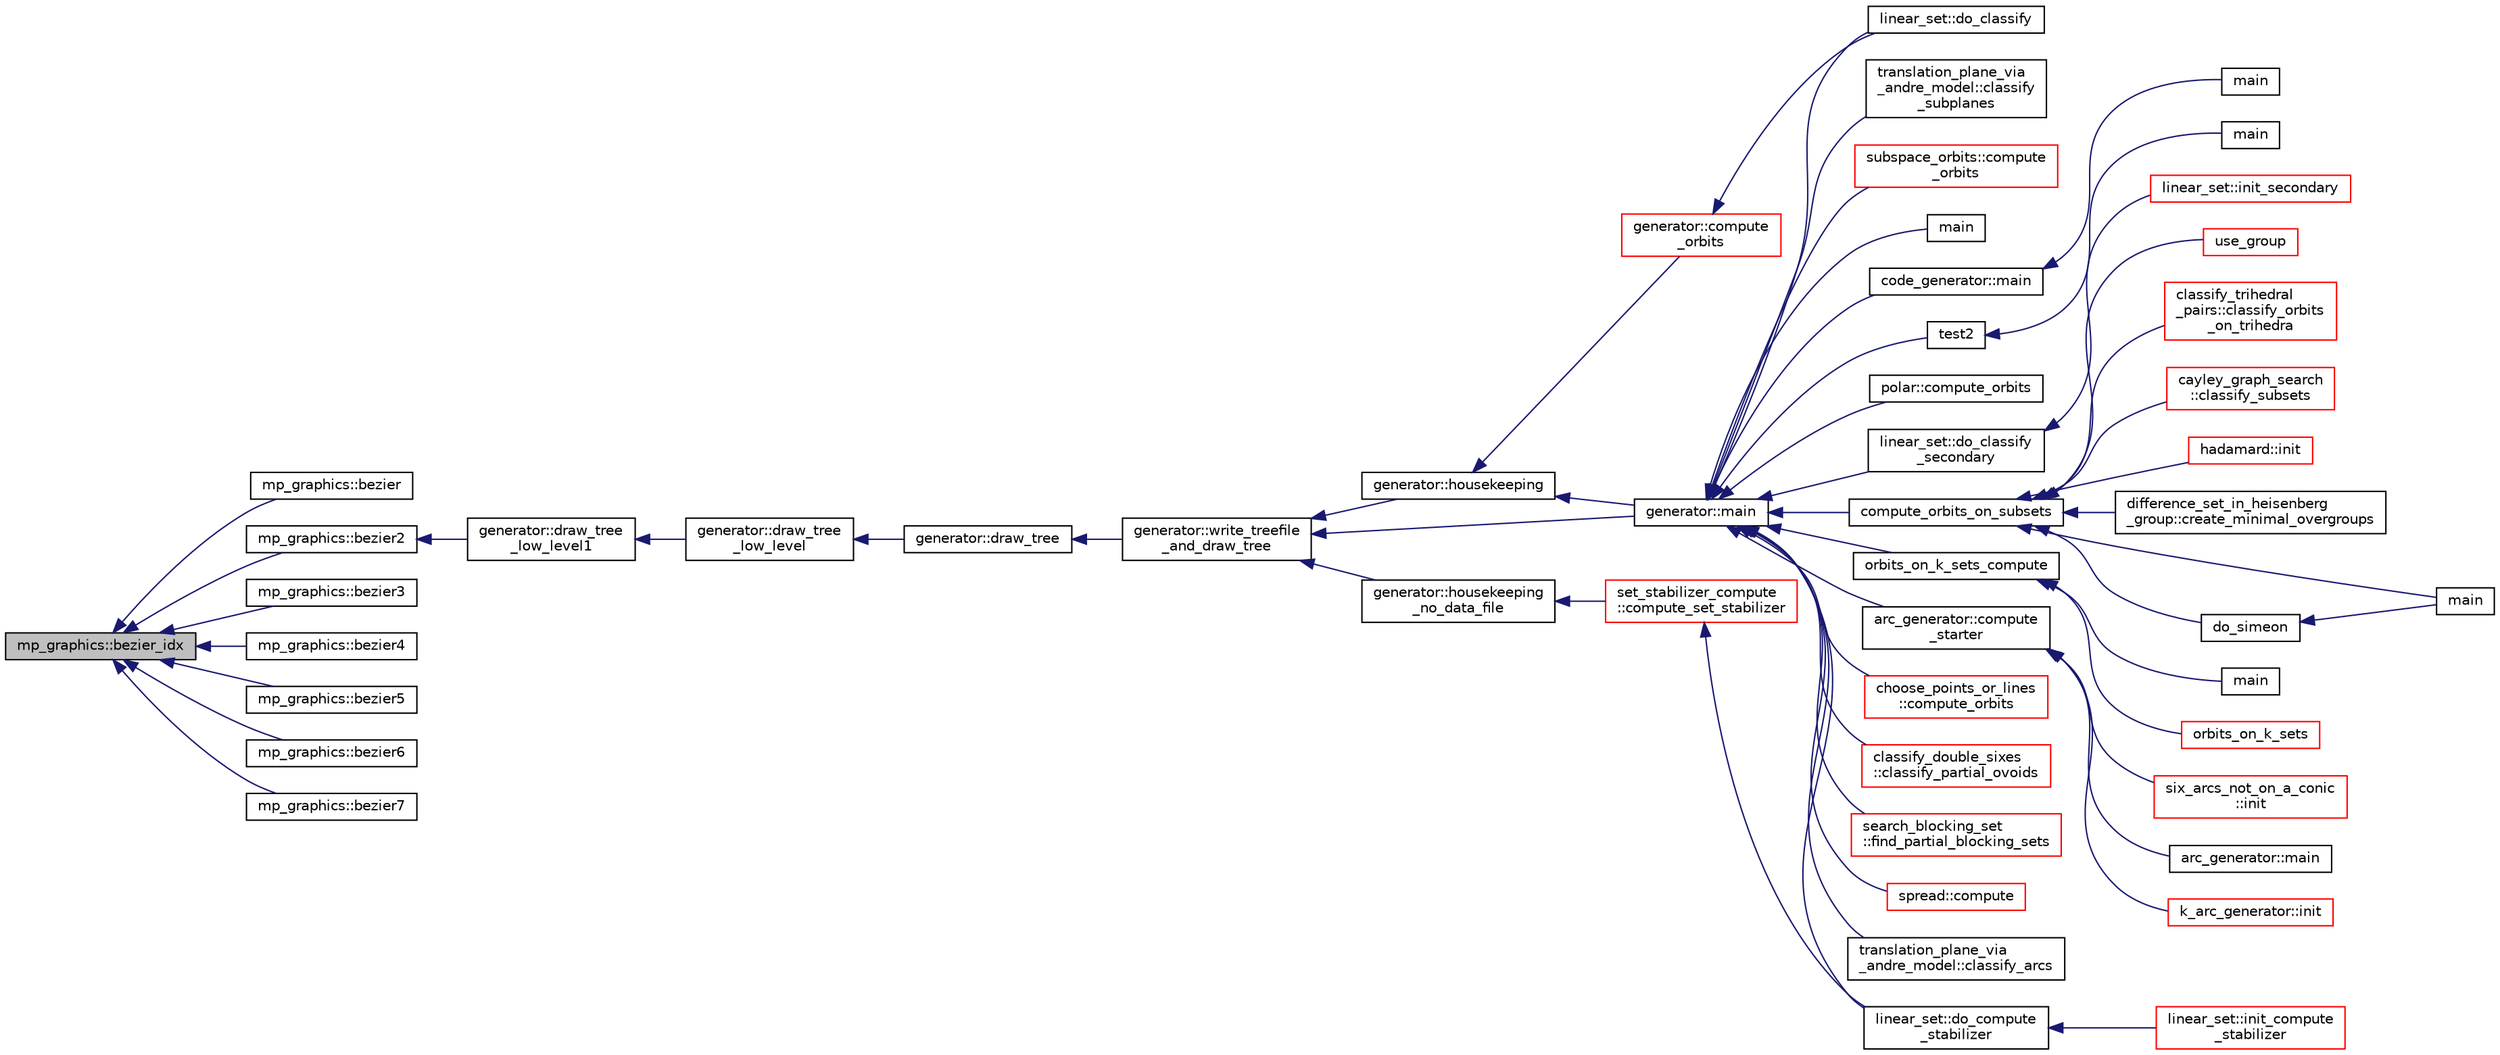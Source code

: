 digraph "mp_graphics::bezier_idx"
{
  edge [fontname="Helvetica",fontsize="10",labelfontname="Helvetica",labelfontsize="10"];
  node [fontname="Helvetica",fontsize="10",shape=record];
  rankdir="LR";
  Node650 [label="mp_graphics::bezier_idx",height=0.2,width=0.4,color="black", fillcolor="grey75", style="filled", fontcolor="black"];
  Node650 -> Node651 [dir="back",color="midnightblue",fontsize="10",style="solid",fontname="Helvetica"];
  Node651 [label="mp_graphics::bezier",height=0.2,width=0.4,color="black", fillcolor="white", style="filled",URL="$da/d2c/classmp__graphics.html#a739b18e0fc5dd29310be04f6f12115c2"];
  Node650 -> Node652 [dir="back",color="midnightblue",fontsize="10",style="solid",fontname="Helvetica"];
  Node652 [label="mp_graphics::bezier2",height=0.2,width=0.4,color="black", fillcolor="white", style="filled",URL="$da/d2c/classmp__graphics.html#a1d6961459b292c48ceeb937dff7fa691"];
  Node652 -> Node653 [dir="back",color="midnightblue",fontsize="10",style="solid",fontname="Helvetica"];
  Node653 [label="generator::draw_tree\l_low_level1",height=0.2,width=0.4,color="black", fillcolor="white", style="filled",URL="$d7/d73/classgenerator.html#a05c91a8f773c25fbad2e806201d5f0d3"];
  Node653 -> Node654 [dir="back",color="midnightblue",fontsize="10",style="solid",fontname="Helvetica"];
  Node654 [label="generator::draw_tree\l_low_level",height=0.2,width=0.4,color="black", fillcolor="white", style="filled",URL="$d7/d73/classgenerator.html#a7ec4c0902ecfc19049792b60526ae446"];
  Node654 -> Node655 [dir="back",color="midnightblue",fontsize="10",style="solid",fontname="Helvetica"];
  Node655 [label="generator::draw_tree",height=0.2,width=0.4,color="black", fillcolor="white", style="filled",URL="$d7/d73/classgenerator.html#ae3d68e3de8f4a5decdaef2d8008cd4a6"];
  Node655 -> Node656 [dir="back",color="midnightblue",fontsize="10",style="solid",fontname="Helvetica"];
  Node656 [label="generator::write_treefile\l_and_draw_tree",height=0.2,width=0.4,color="black", fillcolor="white", style="filled",URL="$d7/d73/classgenerator.html#a70c78f45dba413014287e8cde2f7d6b5"];
  Node656 -> Node657 [dir="back",color="midnightblue",fontsize="10",style="solid",fontname="Helvetica"];
  Node657 [label="generator::main",height=0.2,width=0.4,color="black", fillcolor="white", style="filled",URL="$d7/d73/classgenerator.html#a01abff8e9f231bf0d82e2e8e0061f242"];
  Node657 -> Node658 [dir="back",color="midnightblue",fontsize="10",style="solid",fontname="Helvetica"];
  Node658 [label="main",height=0.2,width=0.4,color="black", fillcolor="white", style="filled",URL="$d2/d11/codes_8h.html#a217dbf8b442f20279ea00b898af96f52"];
  Node657 -> Node659 [dir="back",color="midnightblue",fontsize="10",style="solid",fontname="Helvetica"];
  Node659 [label="code_generator::main",height=0.2,width=0.4,color="black", fillcolor="white", style="filled",URL="$db/d37/classcode__generator.html#ab3cf3a306e4032c2b471ac95321c599f"];
  Node659 -> Node660 [dir="back",color="midnightblue",fontsize="10",style="solid",fontname="Helvetica"];
  Node660 [label="main",height=0.2,width=0.4,color="black", fillcolor="white", style="filled",URL="$d4/d4f/codes_8_c.html#a217dbf8b442f20279ea00b898af96f52"];
  Node657 -> Node661 [dir="back",color="midnightblue",fontsize="10",style="solid",fontname="Helvetica"];
  Node661 [label="test2",height=0.2,width=0.4,color="black", fillcolor="white", style="filled",URL="$d9/db0/factor__space_8_c.html#a39d73a812e5fd8f1bc111e948368cb10"];
  Node661 -> Node662 [dir="back",color="midnightblue",fontsize="10",style="solid",fontname="Helvetica"];
  Node662 [label="main",height=0.2,width=0.4,color="black", fillcolor="white", style="filled",URL="$d9/db0/factor__space_8_c.html#a3c04138a5bfe5d72780bb7e82a18e627"];
  Node657 -> Node663 [dir="back",color="midnightblue",fontsize="10",style="solid",fontname="Helvetica"];
  Node663 [label="polar::compute_orbits",height=0.2,width=0.4,color="black", fillcolor="white", style="filled",URL="$da/d1c/classpolar.html#ac4c3c4f95d14c74ff4a3ec3f3479a1da"];
  Node657 -> Node664 [dir="back",color="midnightblue",fontsize="10",style="solid",fontname="Helvetica"];
  Node664 [label="linear_set::do_classify",height=0.2,width=0.4,color="black", fillcolor="white", style="filled",URL="$dd/d86/classlinear__set.html#a3eb2dbce7fa8b71901dfc12f288ddd0c"];
  Node657 -> Node665 [dir="back",color="midnightblue",fontsize="10",style="solid",fontname="Helvetica"];
  Node665 [label="linear_set::do_classify\l_secondary",height=0.2,width=0.4,color="black", fillcolor="white", style="filled",URL="$dd/d86/classlinear__set.html#a47eb7f9995f3343abd3bdfbf9a9a9162"];
  Node665 -> Node666 [dir="back",color="midnightblue",fontsize="10",style="solid",fontname="Helvetica"];
  Node666 [label="linear_set::init_secondary",height=0.2,width=0.4,color="red", fillcolor="white", style="filled",URL="$dd/d86/classlinear__set.html#a7bf8cd7805559b5762921687a7c1ed97"];
  Node657 -> Node668 [dir="back",color="midnightblue",fontsize="10",style="solid",fontname="Helvetica"];
  Node668 [label="linear_set::do_compute\l_stabilizer",height=0.2,width=0.4,color="black", fillcolor="white", style="filled",URL="$dd/d86/classlinear__set.html#ae8f58ded28fb5370f4459cca42b7463b"];
  Node668 -> Node669 [dir="back",color="midnightblue",fontsize="10",style="solid",fontname="Helvetica"];
  Node669 [label="linear_set::init_compute\l_stabilizer",height=0.2,width=0.4,color="red", fillcolor="white", style="filled",URL="$dd/d86/classlinear__set.html#a0cc3eaec1896fdc977b62e94623b055b"];
  Node657 -> Node671 [dir="back",color="midnightblue",fontsize="10",style="solid",fontname="Helvetica"];
  Node671 [label="compute_orbits_on_subsets",height=0.2,width=0.4,color="black", fillcolor="white", style="filled",URL="$d3/d35/snakes__and__ladders__global_8_c.html#af33697aede0480110b1227f727252637"];
  Node671 -> Node672 [dir="back",color="midnightblue",fontsize="10",style="solid",fontname="Helvetica"];
  Node672 [label="cayley_graph_search\l::classify_subsets",height=0.2,width=0.4,color="red", fillcolor="white", style="filled",URL="$de/dae/classcayley__graph__search.html#a4cf8a90752e018a281481ac80ad52c4b"];
  Node671 -> Node675 [dir="back",color="midnightblue",fontsize="10",style="solid",fontname="Helvetica"];
  Node675 [label="hadamard::init",height=0.2,width=0.4,color="red", fillcolor="white", style="filled",URL="$d7/dbb/classhadamard.html#a16af359850b8bdd0d2a73e260d496c33"];
  Node671 -> Node677 [dir="back",color="midnightblue",fontsize="10",style="solid",fontname="Helvetica"];
  Node677 [label="difference_set_in_heisenberg\l_group::create_minimal_overgroups",height=0.2,width=0.4,color="black", fillcolor="white", style="filled",URL="$de/d8a/classdifference__set__in__heisenberg__group.html#a9bde5ad5da3ebaebf98fbfd3e8110b79"];
  Node671 -> Node678 [dir="back",color="midnightblue",fontsize="10",style="solid",fontname="Helvetica"];
  Node678 [label="main",height=0.2,width=0.4,color="black", fillcolor="white", style="filled",URL="$d5/d13/simeon_8_c.html#ae66f6b31b5ad750f1fe042a706a4e3d4"];
  Node671 -> Node679 [dir="back",color="midnightblue",fontsize="10",style="solid",fontname="Helvetica"];
  Node679 [label="do_simeon",height=0.2,width=0.4,color="black", fillcolor="white", style="filled",URL="$d5/d13/simeon_8_c.html#a36cf3f9cb484fa44da7a7dfcbe9385d0"];
  Node679 -> Node678 [dir="back",color="midnightblue",fontsize="10",style="solid",fontname="Helvetica"];
  Node671 -> Node680 [dir="back",color="midnightblue",fontsize="10",style="solid",fontname="Helvetica"];
  Node680 [label="use_group",height=0.2,width=0.4,color="red", fillcolor="white", style="filled",URL="$d9/d9f/all__cliques_8_c.html#aba62531e97173264c39afe2c7857af31"];
  Node671 -> Node682 [dir="back",color="midnightblue",fontsize="10",style="solid",fontname="Helvetica"];
  Node682 [label="classify_trihedral\l_pairs::classify_orbits\l_on_trihedra",height=0.2,width=0.4,color="red", fillcolor="white", style="filled",URL="$d1/d21/classclassify__trihedral__pairs.html#a99625621bfba4bb65b3d60304b306539"];
  Node657 -> Node689 [dir="back",color="midnightblue",fontsize="10",style="solid",fontname="Helvetica"];
  Node689 [label="orbits_on_k_sets_compute",height=0.2,width=0.4,color="black", fillcolor="white", style="filled",URL="$d3/d35/snakes__and__ladders__global_8_c.html#a96743526b15703539d544499276aaa71"];
  Node689 -> Node690 [dir="back",color="midnightblue",fontsize="10",style="solid",fontname="Helvetica"];
  Node690 [label="main",height=0.2,width=0.4,color="black", fillcolor="white", style="filled",URL="$d9/d5f/example__fano__plane_8_c.html#ae66f6b31b5ad750f1fe042a706a4e3d4"];
  Node689 -> Node691 [dir="back",color="midnightblue",fontsize="10",style="solid",fontname="Helvetica"];
  Node691 [label="orbits_on_k_sets",height=0.2,width=0.4,color="red", fillcolor="white", style="filled",URL="$d3/d35/snakes__and__ladders__global_8_c.html#afe3d79116aa8b4d1a93d444a3a979b6e"];
  Node657 -> Node700 [dir="back",color="midnightblue",fontsize="10",style="solid",fontname="Helvetica"];
  Node700 [label="arc_generator::compute\l_starter",height=0.2,width=0.4,color="black", fillcolor="white", style="filled",URL="$d4/d21/classarc__generator.html#aad1dcec3a1c302e743d574bd1ac857d9"];
  Node700 -> Node699 [dir="back",color="midnightblue",fontsize="10",style="solid",fontname="Helvetica"];
  Node699 [label="arc_generator::main",height=0.2,width=0.4,color="black", fillcolor="white", style="filled",URL="$d4/d21/classarc__generator.html#ad80140b51b165dad1fe6ab232be7829a"];
  Node700 -> Node701 [dir="back",color="midnightblue",fontsize="10",style="solid",fontname="Helvetica"];
  Node701 [label="k_arc_generator::init",height=0.2,width=0.4,color="red", fillcolor="white", style="filled",URL="$d6/dd8/classk__arc__generator.html#a6036d9f52ede9f8ca681505626b5361d"];
  Node700 -> Node703 [dir="back",color="midnightblue",fontsize="10",style="solid",fontname="Helvetica"];
  Node703 [label="six_arcs_not_on_a_conic\l::init",height=0.2,width=0.4,color="red", fillcolor="white", style="filled",URL="$d8/de6/classsix__arcs__not__on__a__conic.html#a7a4d5cf8a098488729934cfa8a70944a"];
  Node657 -> Node705 [dir="back",color="midnightblue",fontsize="10",style="solid",fontname="Helvetica"];
  Node705 [label="choose_points_or_lines\l::compute_orbits",height=0.2,width=0.4,color="red", fillcolor="white", style="filled",URL="$d6/d75/classchoose__points__or__lines.html#adc353e2d41dc8a39563322c8cdd85f61"];
  Node657 -> Node707 [dir="back",color="midnightblue",fontsize="10",style="solid",fontname="Helvetica"];
  Node707 [label="classify_double_sixes\l::classify_partial_ovoids",height=0.2,width=0.4,color="red", fillcolor="white", style="filled",URL="$dd/d23/classclassify__double__sixes.html#a2253fca143a0e8a3e39655eb05668ae9"];
  Node657 -> Node709 [dir="back",color="midnightblue",fontsize="10",style="solid",fontname="Helvetica"];
  Node709 [label="search_blocking_set\l::find_partial_blocking_sets",height=0.2,width=0.4,color="red", fillcolor="white", style="filled",URL="$dc/d36/classsearch__blocking__set.html#ad3fdb3d356db75a02c406bc9d4e9e9b6"];
  Node657 -> Node711 [dir="back",color="midnightblue",fontsize="10",style="solid",fontname="Helvetica"];
  Node711 [label="spread::compute",height=0.2,width=0.4,color="red", fillcolor="white", style="filled",URL="$da/dc1/classspread.html#a9674466d3e03b8dad79882299c638a21"];
  Node657 -> Node713 [dir="back",color="midnightblue",fontsize="10",style="solid",fontname="Helvetica"];
  Node713 [label="translation_plane_via\l_andre_model::classify_arcs",height=0.2,width=0.4,color="black", fillcolor="white", style="filled",URL="$d1/dcc/classtranslation__plane__via__andre__model.html#ac8f002e812a8b152d41e806688601c5e"];
  Node657 -> Node714 [dir="back",color="midnightblue",fontsize="10",style="solid",fontname="Helvetica"];
  Node714 [label="translation_plane_via\l_andre_model::classify\l_subplanes",height=0.2,width=0.4,color="black", fillcolor="white", style="filled",URL="$d1/dcc/classtranslation__plane__via__andre__model.html#a794fefa95f0a7f7b887133375988ee55"];
  Node657 -> Node715 [dir="back",color="midnightblue",fontsize="10",style="solid",fontname="Helvetica"];
  Node715 [label="subspace_orbits::compute\l_orbits",height=0.2,width=0.4,color="red", fillcolor="white", style="filled",URL="$d2/d9f/classsubspace__orbits.html#a2778f8d49cde1675de1ef6acfe180b63"];
  Node656 -> Node717 [dir="back",color="midnightblue",fontsize="10",style="solid",fontname="Helvetica"];
  Node717 [label="generator::housekeeping",height=0.2,width=0.4,color="black", fillcolor="white", style="filled",URL="$d7/d73/classgenerator.html#aaf2bd92e8f74eb9fbc3244a6dde6f78c"];
  Node717 -> Node718 [dir="back",color="midnightblue",fontsize="10",style="solid",fontname="Helvetica"];
  Node718 [label="generator::compute\l_orbits",height=0.2,width=0.4,color="red", fillcolor="white", style="filled",URL="$d7/d73/classgenerator.html#a23989bc20ecaaed39c4119c758367f40"];
  Node718 -> Node664 [dir="back",color="midnightblue",fontsize="10",style="solid",fontname="Helvetica"];
  Node717 -> Node657 [dir="back",color="midnightblue",fontsize="10",style="solid",fontname="Helvetica"];
  Node656 -> Node720 [dir="back",color="midnightblue",fontsize="10",style="solid",fontname="Helvetica"];
  Node720 [label="generator::housekeeping\l_no_data_file",height=0.2,width=0.4,color="black", fillcolor="white", style="filled",URL="$d7/d73/classgenerator.html#a6c09d8dc65abd5c79f3310e8293a56d8"];
  Node720 -> Node721 [dir="back",color="midnightblue",fontsize="10",style="solid",fontname="Helvetica"];
  Node721 [label="set_stabilizer_compute\l::compute_set_stabilizer",height=0.2,width=0.4,color="red", fillcolor="white", style="filled",URL="$d8/dc6/classset__stabilizer__compute.html#ad4f92074322e98c7cd0ed5d4f8486b76"];
  Node721 -> Node668 [dir="back",color="midnightblue",fontsize="10",style="solid",fontname="Helvetica"];
  Node650 -> Node726 [dir="back",color="midnightblue",fontsize="10",style="solid",fontname="Helvetica"];
  Node726 [label="mp_graphics::bezier3",height=0.2,width=0.4,color="black", fillcolor="white", style="filled",URL="$da/d2c/classmp__graphics.html#a973f653e7855ad3fcff21e07a56c1e10"];
  Node650 -> Node727 [dir="back",color="midnightblue",fontsize="10",style="solid",fontname="Helvetica"];
  Node727 [label="mp_graphics::bezier4",height=0.2,width=0.4,color="black", fillcolor="white", style="filled",URL="$da/d2c/classmp__graphics.html#aa5623598bc1d3dcf286282edaebbc4d2"];
  Node650 -> Node728 [dir="back",color="midnightblue",fontsize="10",style="solid",fontname="Helvetica"];
  Node728 [label="mp_graphics::bezier5",height=0.2,width=0.4,color="black", fillcolor="white", style="filled",URL="$da/d2c/classmp__graphics.html#a18c86dddf715adae7c325d9d4f35f126"];
  Node650 -> Node729 [dir="back",color="midnightblue",fontsize="10",style="solid",fontname="Helvetica"];
  Node729 [label="mp_graphics::bezier6",height=0.2,width=0.4,color="black", fillcolor="white", style="filled",URL="$da/d2c/classmp__graphics.html#a0a9279d8cfe335a5761fa38152fea074"];
  Node650 -> Node730 [dir="back",color="midnightblue",fontsize="10",style="solid",fontname="Helvetica"];
  Node730 [label="mp_graphics::bezier7",height=0.2,width=0.4,color="black", fillcolor="white", style="filled",URL="$da/d2c/classmp__graphics.html#ad8ad05acc6d7355cfc86c9c7725434ad"];
}
